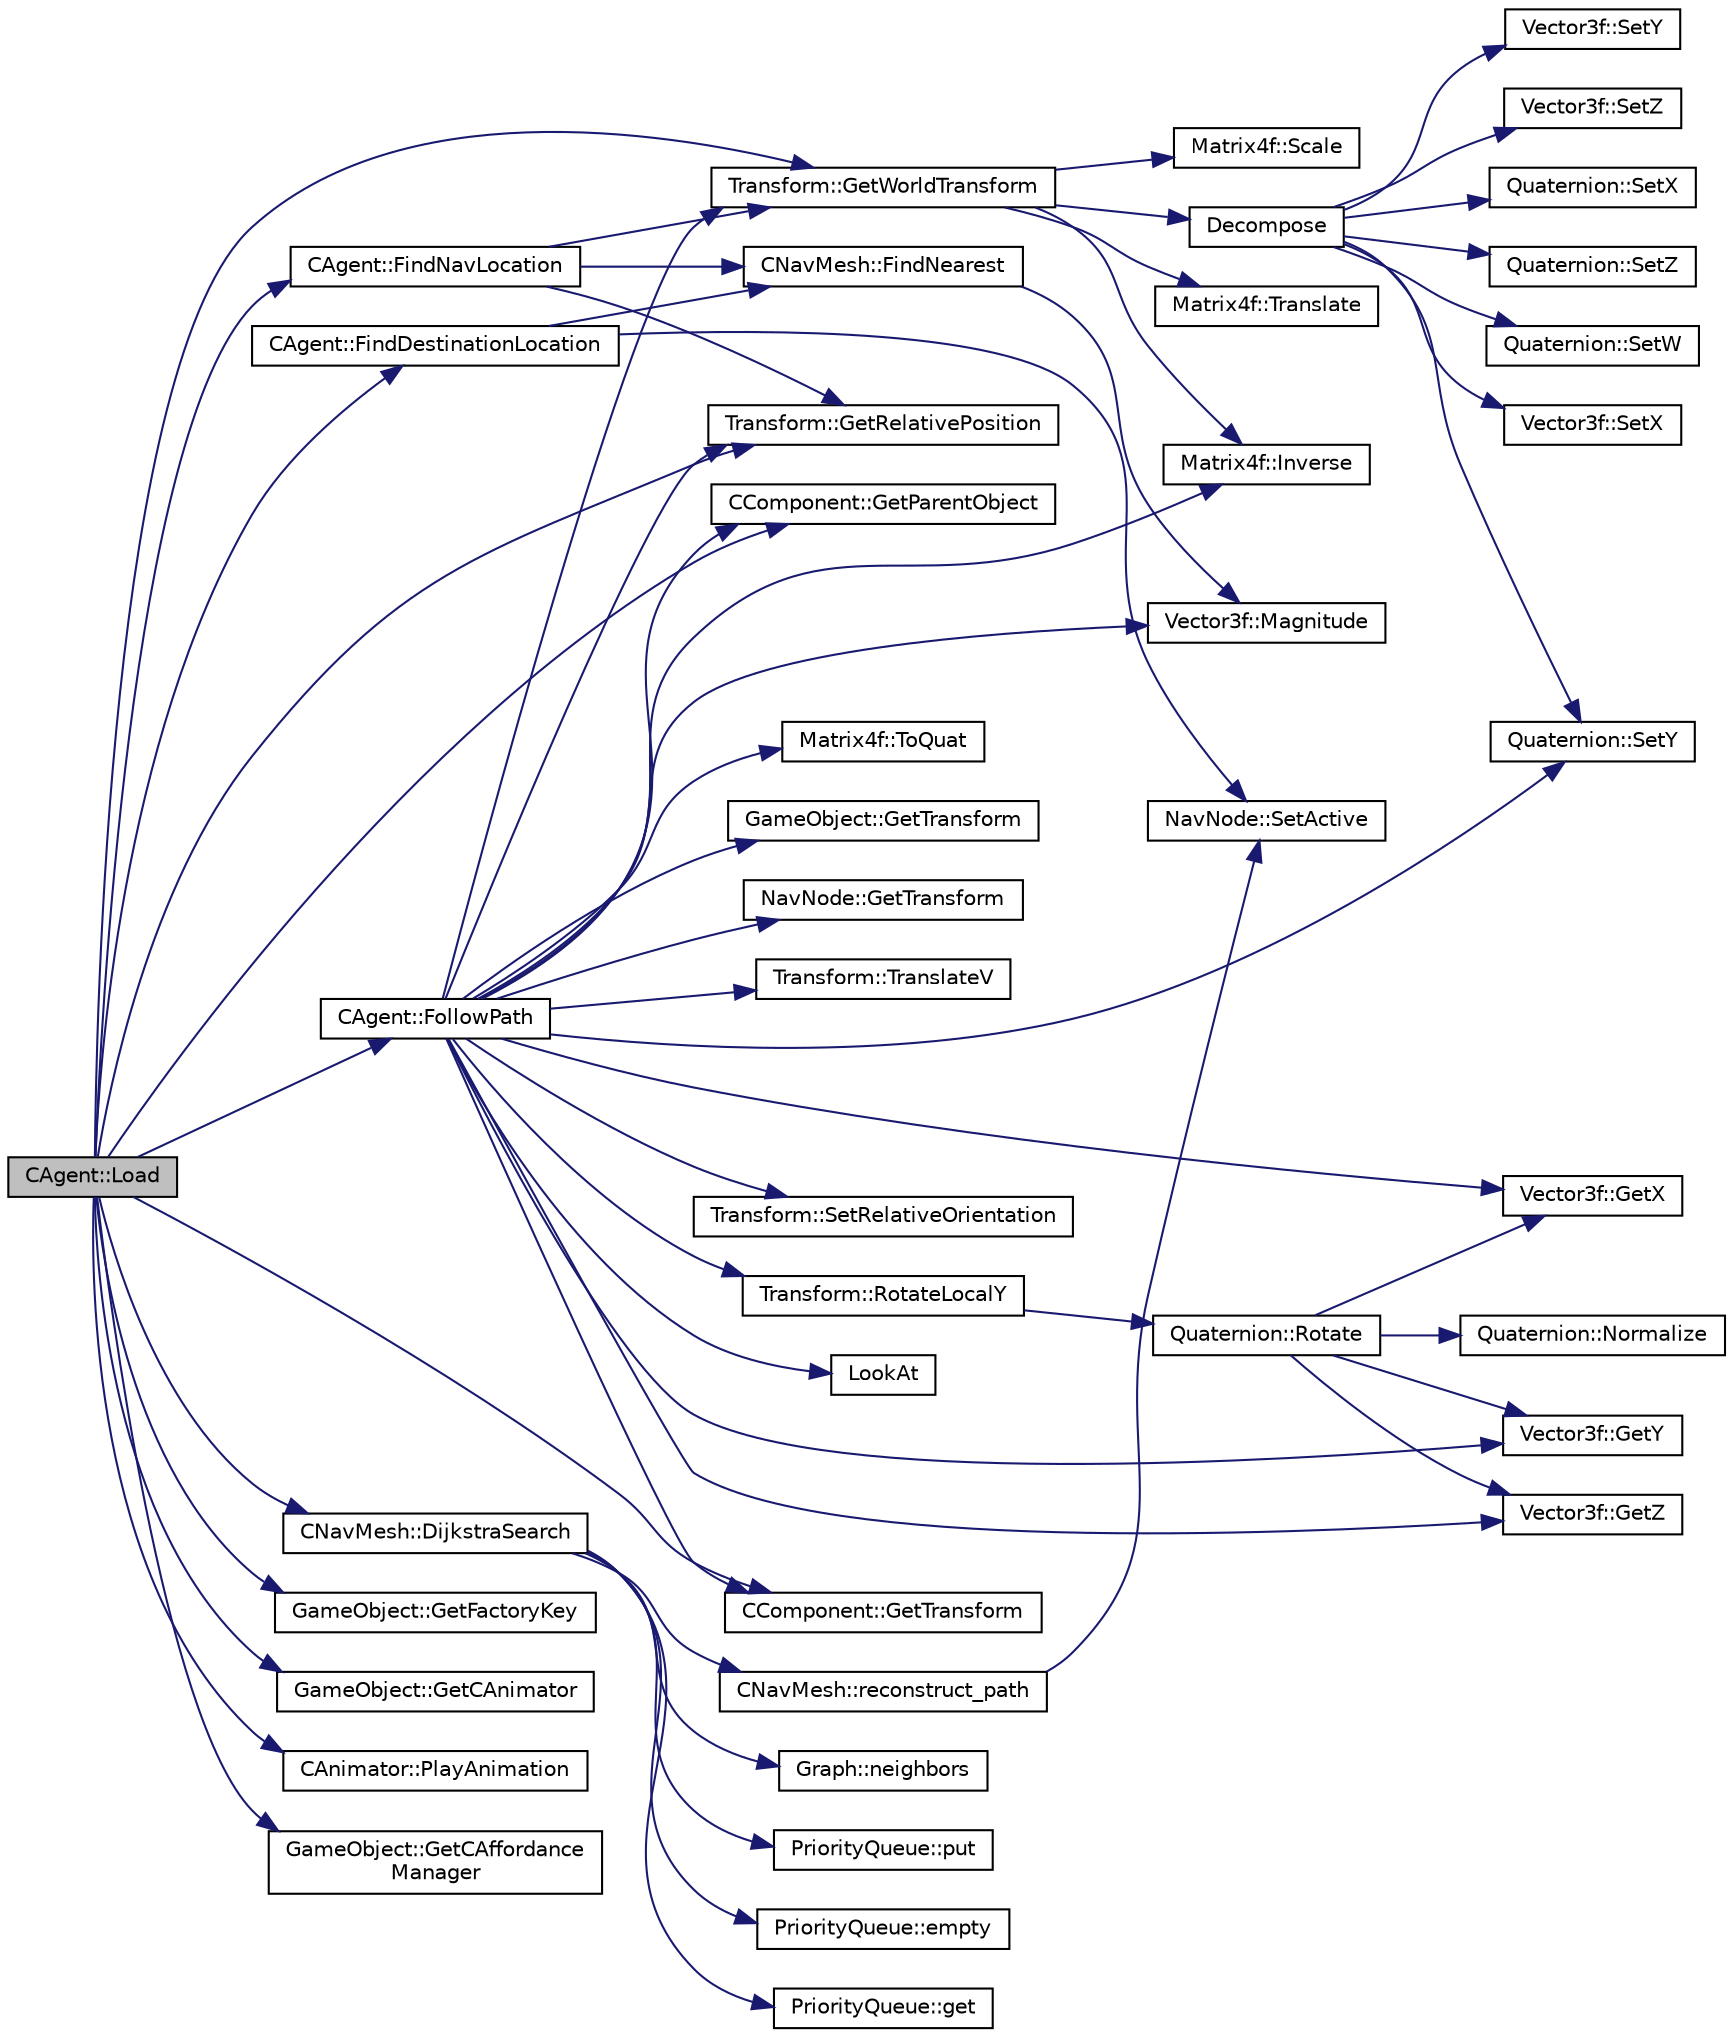 digraph "CAgent::Load"
{
 // LATEX_PDF_SIZE
  edge [fontname="Helvetica",fontsize="10",labelfontname="Helvetica",labelfontsize="10"];
  node [fontname="Helvetica",fontsize="10",shape=record];
  rankdir="LR";
  Node67 [label="CAgent::Load",height=0.2,width=0.4,color="black", fillcolor="grey75", style="filled", fontcolor="black",tooltip="loads the component from saved state"];
  Node67 -> Node68 [color="midnightblue",fontsize="10",style="solid",fontname="Helvetica"];
  Node68 [label="CComponent::GetParentObject",height=0.2,width=0.4,color="black", fillcolor="white", style="filled",URL="$class_c_component.html#a460c951a4f15f3d4af3cb7216ab838d9",tooltip="parent object accessor"];
  Node67 -> Node69 [color="midnightblue",fontsize="10",style="solid",fontname="Helvetica"];
  Node69 [label="GameObject::GetFactoryKey",height=0.2,width=0.4,color="black", fillcolor="white", style="filled",URL="$class_game_object.html#a2e136cfc0f88fb8a3334f6f6b2144358",tooltip="Factory key accessor."];
  Node67 -> Node70 [color="midnightblue",fontsize="10",style="solid",fontname="Helvetica"];
  Node70 [label="GameObject::GetCAnimator",height=0.2,width=0.4,color="black", fillcolor="white", style="filled",URL="$class_game_object.html#ae30609fdff950064ea0928cf83870293",tooltip=" "];
  Node67 -> Node71 [color="midnightblue",fontsize="10",style="solid",fontname="Helvetica"];
  Node71 [label="CAnimator::PlayAnimation",height=0.2,width=0.4,color="black", fillcolor="white", style="filled",URL="$class_c_animator.html#ae8c5fd555fd8ec156c1d78f3e617e294",tooltip="Play a new animation."];
  Node67 -> Node72 [color="midnightblue",fontsize="10",style="solid",fontname="Helvetica"];
  Node72 [label="CAgent::FindNavLocation",height=0.2,width=0.4,color="black", fillcolor="white", style="filled",URL="$class_c_agent.html#ab8cdc6c0d4b3dd50c651e2e90b82b65a",tooltip="make the Agent follow a precalculated path"];
  Node72 -> Node73 [color="midnightblue",fontsize="10",style="solid",fontname="Helvetica"];
  Node73 [label="CNavMesh::FindNearest",height=0.2,width=0.4,color="black", fillcolor="white", style="filled",URL="$class_c_nav_mesh.html#a83df28ba6d93dc828bf175153eb456e4",tooltip="Retrieves the nearest navNode."];
  Node73 -> Node74 [color="midnightblue",fontsize="10",style="solid",fontname="Helvetica"];
  Node74 [label="Vector3f::Magnitude",height=0.2,width=0.4,color="black", fillcolor="white", style="filled",URL="$class_vector3f.html#afb1763cca9cabe61674bdff20efcc81f",tooltip=" "];
  Node72 -> Node75 [color="midnightblue",fontsize="10",style="solid",fontname="Helvetica"];
  Node75 [label="Transform::GetWorldTransform",height=0.2,width=0.4,color="black", fillcolor="white", style="filled",URL="$class_transform.html#ac84077749121c7c7192d3ffa47db49c9",tooltip="Gets this transform's absolute value in world space based on all its parents."];
  Node75 -> Node76 [color="midnightblue",fontsize="10",style="solid",fontname="Helvetica"];
  Node76 [label="Matrix4f::Translate",height=0.2,width=0.4,color="black", fillcolor="white", style="filled",URL="$class_matrix4f.html#a7f24e90f377fa263ff85116aad8f25bb",tooltip=" "];
  Node75 -> Node77 [color="midnightblue",fontsize="10",style="solid",fontname="Helvetica"];
  Node77 [label="Matrix4f::Inverse",height=0.2,width=0.4,color="black", fillcolor="white", style="filled",URL="$class_matrix4f.html#aa09d69518dac4d550ad479961ec19f73",tooltip=" "];
  Node75 -> Node78 [color="midnightblue",fontsize="10",style="solid",fontname="Helvetica"];
  Node78 [label="Matrix4f::Scale",height=0.2,width=0.4,color="black", fillcolor="white", style="filled",URL="$class_matrix4f.html#a71cb5e4de86d71bf51c079ad8acbf229",tooltip=" "];
  Node75 -> Node79 [color="midnightblue",fontsize="10",style="solid",fontname="Helvetica"];
  Node79 [label="Decompose",height=0.2,width=0.4,color="black", fillcolor="white", style="filled",URL="$_misc_math_8cpp.html#a5333ad52717a28c5234329908023c296",tooltip=" "];
  Node79 -> Node80 [color="midnightblue",fontsize="10",style="solid",fontname="Helvetica"];
  Node80 [label="Vector3f::SetX",height=0.2,width=0.4,color="black", fillcolor="white", style="filled",URL="$class_vector3f.html#aaa6791fa256647707bcf41017f498bcf",tooltip="x value mutator"];
  Node79 -> Node81 [color="midnightblue",fontsize="10",style="solid",fontname="Helvetica"];
  Node81 [label="Vector3f::SetY",height=0.2,width=0.4,color="black", fillcolor="white", style="filled",URL="$class_vector3f.html#a260bcd7eb6bebb43f79a29421d254f2b",tooltip="y value mutator"];
  Node79 -> Node82 [color="midnightblue",fontsize="10",style="solid",fontname="Helvetica"];
  Node82 [label="Vector3f::SetZ",height=0.2,width=0.4,color="black", fillcolor="white", style="filled",URL="$class_vector3f.html#afb24d616af2e75cce9af632c870141ac",tooltip="z value mutator"];
  Node79 -> Node83 [color="midnightblue",fontsize="10",style="solid",fontname="Helvetica"];
  Node83 [label="Quaternion::SetX",height=0.2,width=0.4,color="black", fillcolor="white", style="filled",URL="$class_quaternion.html#a1bfc1782be552d9163706f772faab415",tooltip="x value mutator"];
  Node79 -> Node84 [color="midnightblue",fontsize="10",style="solid",fontname="Helvetica"];
  Node84 [label="Quaternion::SetY",height=0.2,width=0.4,color="black", fillcolor="white", style="filled",URL="$class_quaternion.html#a7bb167a496e76cd5dfeeff68cd22c143",tooltip="y value mutator"];
  Node79 -> Node85 [color="midnightblue",fontsize="10",style="solid",fontname="Helvetica"];
  Node85 [label="Quaternion::SetZ",height=0.2,width=0.4,color="black", fillcolor="white", style="filled",URL="$class_quaternion.html#a68030fa2014f3d281ac8116722954661",tooltip="z value mutator"];
  Node79 -> Node86 [color="midnightblue",fontsize="10",style="solid",fontname="Helvetica"];
  Node86 [label="Quaternion::SetW",height=0.2,width=0.4,color="black", fillcolor="white", style="filled",URL="$class_quaternion.html#a1ebf115669b6eea34055c9ceabbab3c7",tooltip="w value mutator"];
  Node72 -> Node87 [color="midnightblue",fontsize="10",style="solid",fontname="Helvetica"];
  Node87 [label="Transform::GetRelativePosition",height=0.2,width=0.4,color="black", fillcolor="white", style="filled",URL="$class_transform.html#a07df84a85998644477081fc31d53e546",tooltip="position accessor"];
  Node67 -> Node88 [color="midnightblue",fontsize="10",style="solid",fontname="Helvetica"];
  Node88 [label="CAgent::FindDestinationLocation",height=0.2,width=0.4,color="black", fillcolor="white", style="filled",URL="$class_c_agent.html#a260880f82a08058f8292cc339cb9681e",tooltip="make the Agent follow a precalculated path"];
  Node88 -> Node73 [color="midnightblue",fontsize="10",style="solid",fontname="Helvetica"];
  Node88 -> Node89 [color="midnightblue",fontsize="10",style="solid",fontname="Helvetica"];
  Node89 [label="NavNode::SetActive",height=0.2,width=0.4,color="black", fillcolor="white", style="filled",URL="$class_nav_node.html#a57466fff867f4f0912ec281a0bfdb389",tooltip="Change the active state."];
  Node67 -> Node90 [color="midnightblue",fontsize="10",style="solid",fontname="Helvetica"];
  Node90 [label="GameObject::GetCAffordance\lManager",height=0.2,width=0.4,color="black", fillcolor="white", style="filled",URL="$class_game_object.html#a8cbfaa0f037ead5eb56e1c05bcf6abff",tooltip=" "];
  Node67 -> Node91 [color="midnightblue",fontsize="10",style="solid",fontname="Helvetica"];
  Node91 [label="CComponent::GetTransform",height=0.2,width=0.4,color="black", fillcolor="white", style="filled",URL="$class_c_component.html#a3796546e2460ee6457af80534ddff0d5",tooltip="transform accessor"];
  Node67 -> Node75 [color="midnightblue",fontsize="10",style="solid",fontname="Helvetica"];
  Node67 -> Node87 [color="midnightblue",fontsize="10",style="solid",fontname="Helvetica"];
  Node67 -> Node92 [color="midnightblue",fontsize="10",style="solid",fontname="Helvetica"];
  Node92 [label="CNavMesh::DijkstraSearch",height=0.2,width=0.4,color="black", fillcolor="white", style="filled",URL="$class_c_nav_mesh.html#a5bde3111b8138c7900b3a8d992acec5f",tooltip="Runs a Dijkstra Search, note: we dont need to pass the graph."];
  Node92 -> Node93 [color="midnightblue",fontsize="10",style="solid",fontname="Helvetica"];
  Node93 [label="PriorityQueue::put",height=0.2,width=0.4,color="black", fillcolor="white", style="filled",URL="$struct_priority_queue.html#a101c5d9c3dc80a45661c74f7ba6b012c",tooltip=" "];
  Node92 -> Node94 [color="midnightblue",fontsize="10",style="solid",fontname="Helvetica"];
  Node94 [label="PriorityQueue::empty",height=0.2,width=0.4,color="black", fillcolor="white", style="filled",URL="$struct_priority_queue.html#acfd21545d3164cf72a8c896b413c213d",tooltip=" "];
  Node92 -> Node95 [color="midnightblue",fontsize="10",style="solid",fontname="Helvetica"];
  Node95 [label="PriorityQueue::get",height=0.2,width=0.4,color="black", fillcolor="white", style="filled",URL="$struct_priority_queue.html#a3c7dbba355eeed606a509502e22a7451",tooltip=" "];
  Node92 -> Node96 [color="midnightblue",fontsize="10",style="solid",fontname="Helvetica"];
  Node96 [label="Graph::neighbors",height=0.2,width=0.4,color="black", fillcolor="white", style="filled",URL="$struct_graph.html#a73d0f77cd2d30350bb0b1823d6071831",tooltip=" "];
  Node92 -> Node97 [color="midnightblue",fontsize="10",style="solid",fontname="Helvetica"];
  Node97 [label="CNavMesh::reconstruct_path",height=0.2,width=0.4,color="black", fillcolor="white", style="filled",URL="$class_c_nav_mesh.html#a85b9f6074632f635fe501019bc2520e9",tooltip="Reconstructs the calculated path."];
  Node97 -> Node89 [color="midnightblue",fontsize="10",style="solid",fontname="Helvetica"];
  Node67 -> Node98 [color="midnightblue",fontsize="10",style="solid",fontname="Helvetica"];
  Node98 [label="CAgent::FollowPath",height=0.2,width=0.4,color="black", fillcolor="white", style="filled",URL="$class_c_agent.html#a8e57afd96aac88101d9f75d3d1d79951",tooltip="make the Agent follow a precalculated path"];
  Node98 -> Node68 [color="midnightblue",fontsize="10",style="solid",fontname="Helvetica"];
  Node98 -> Node99 [color="midnightblue",fontsize="10",style="solid",fontname="Helvetica"];
  Node99 [label="GameObject::GetTransform",height=0.2,width=0.4,color="black", fillcolor="white", style="filled",URL="$class_game_object.html#ad4de114a5ac23de244bcfbf1947e041a",tooltip="transform accessor"];
  Node98 -> Node87 [color="midnightblue",fontsize="10",style="solid",fontname="Helvetica"];
  Node98 -> Node100 [color="midnightblue",fontsize="10",style="solid",fontname="Helvetica"];
  Node100 [label="NavNode::GetTransform",height=0.2,width=0.4,color="black", fillcolor="white", style="filled",URL="$class_nav_node.html#ab43424cfd06cb13bfe44f423d0e00e04",tooltip="transform getter"];
  Node98 -> Node75 [color="midnightblue",fontsize="10",style="solid",fontname="Helvetica"];
  Node98 -> Node74 [color="midnightblue",fontsize="10",style="solid",fontname="Helvetica"];
  Node98 -> Node101 [color="midnightblue",fontsize="10",style="solid",fontname="Helvetica"];
  Node101 [label="Transform::TranslateV",height=0.2,width=0.4,color="black", fillcolor="white", style="filled",URL="$class_transform.html#ae35917b7e99a724fc985d34bc7f74ffa",tooltip="Changes the transform's position by a relative amount lua can't handle overloaded function so V is ad..."];
  Node98 -> Node102 [color="midnightblue",fontsize="10",style="solid",fontname="Helvetica"];
  Node102 [label="Vector3f::GetX",height=0.2,width=0.4,color="black", fillcolor="white", style="filled",URL="$class_vector3f.html#abb50ca8baf8111e9bae60e4f7c144db3",tooltip="x value accessor"];
  Node98 -> Node103 [color="midnightblue",fontsize="10",style="solid",fontname="Helvetica"];
  Node103 [label="Vector3f::GetY",height=0.2,width=0.4,color="black", fillcolor="white", style="filled",URL="$class_vector3f.html#a9a1317e3ba2ef2c5e661d340a74a825a",tooltip="y value accessor"];
  Node98 -> Node104 [color="midnightblue",fontsize="10",style="solid",fontname="Helvetica"];
  Node104 [label="Vector3f::GetZ",height=0.2,width=0.4,color="black", fillcolor="white", style="filled",URL="$class_vector3f.html#a874fc93c81a47a0455afb9cdd542c599",tooltip="z value accessor"];
  Node98 -> Node91 [color="midnightblue",fontsize="10",style="solid",fontname="Helvetica"];
  Node98 -> Node105 [color="midnightblue",fontsize="10",style="solid",fontname="Helvetica"];
  Node105 [label="Transform::SetRelativeOrientation",height=0.2,width=0.4,color="black", fillcolor="white", style="filled",URL="$class_transform.html#a4121c99f3f30ed799595d48d4b5927d8",tooltip="set orientation relative to parent transform"];
  Node98 -> Node106 [color="midnightblue",fontsize="10",style="solid",fontname="Helvetica"];
  Node106 [label="Transform::RotateLocalY",height=0.2,width=0.4,color="black", fillcolor="white", style="filled",URL="$class_transform.html#a68a301d51019841dc93ca2f69836c424",tooltip="Rotates the transform around the Y axis."];
  Node106 -> Node107 [color="midnightblue",fontsize="10",style="solid",fontname="Helvetica"];
  Node107 [label="Quaternion::Rotate",height=0.2,width=0.4,color="black", fillcolor="white", style="filled",URL="$class_quaternion.html#a4c2fd6204f7cde7ec63fc856e6d0fdbe",tooltip=" "];
  Node107 -> Node102 [color="midnightblue",fontsize="10",style="solid",fontname="Helvetica"];
  Node107 -> Node103 [color="midnightblue",fontsize="10",style="solid",fontname="Helvetica"];
  Node107 -> Node104 [color="midnightblue",fontsize="10",style="solid",fontname="Helvetica"];
  Node107 -> Node108 [color="midnightblue",fontsize="10",style="solid",fontname="Helvetica"];
  Node108 [label="Quaternion::Normalize",height=0.2,width=0.4,color="black", fillcolor="white", style="filled",URL="$class_quaternion.html#a5c08e0c7533e0c1a526a7401f4754910",tooltip=" "];
  Node98 -> Node109 [color="midnightblue",fontsize="10",style="solid",fontname="Helvetica"];
  Node109 [label="LookAt",height=0.2,width=0.4,color="black", fillcolor="white", style="filled",URL="$_misc_math_8cpp.html#a84fdff132c6f3a334dbb0146e255b072",tooltip=" "];
  Node98 -> Node77 [color="midnightblue",fontsize="10",style="solid",fontname="Helvetica"];
  Node98 -> Node110 [color="midnightblue",fontsize="10",style="solid",fontname="Helvetica"];
  Node110 [label="Matrix4f::ToQuat",height=0.2,width=0.4,color="black", fillcolor="white", style="filled",URL="$class_matrix4f.html#af4d7d6c1452c02acc7a28396a94414c8",tooltip=" "];
  Node98 -> Node84 [color="midnightblue",fontsize="10",style="solid",fontname="Helvetica"];
}
